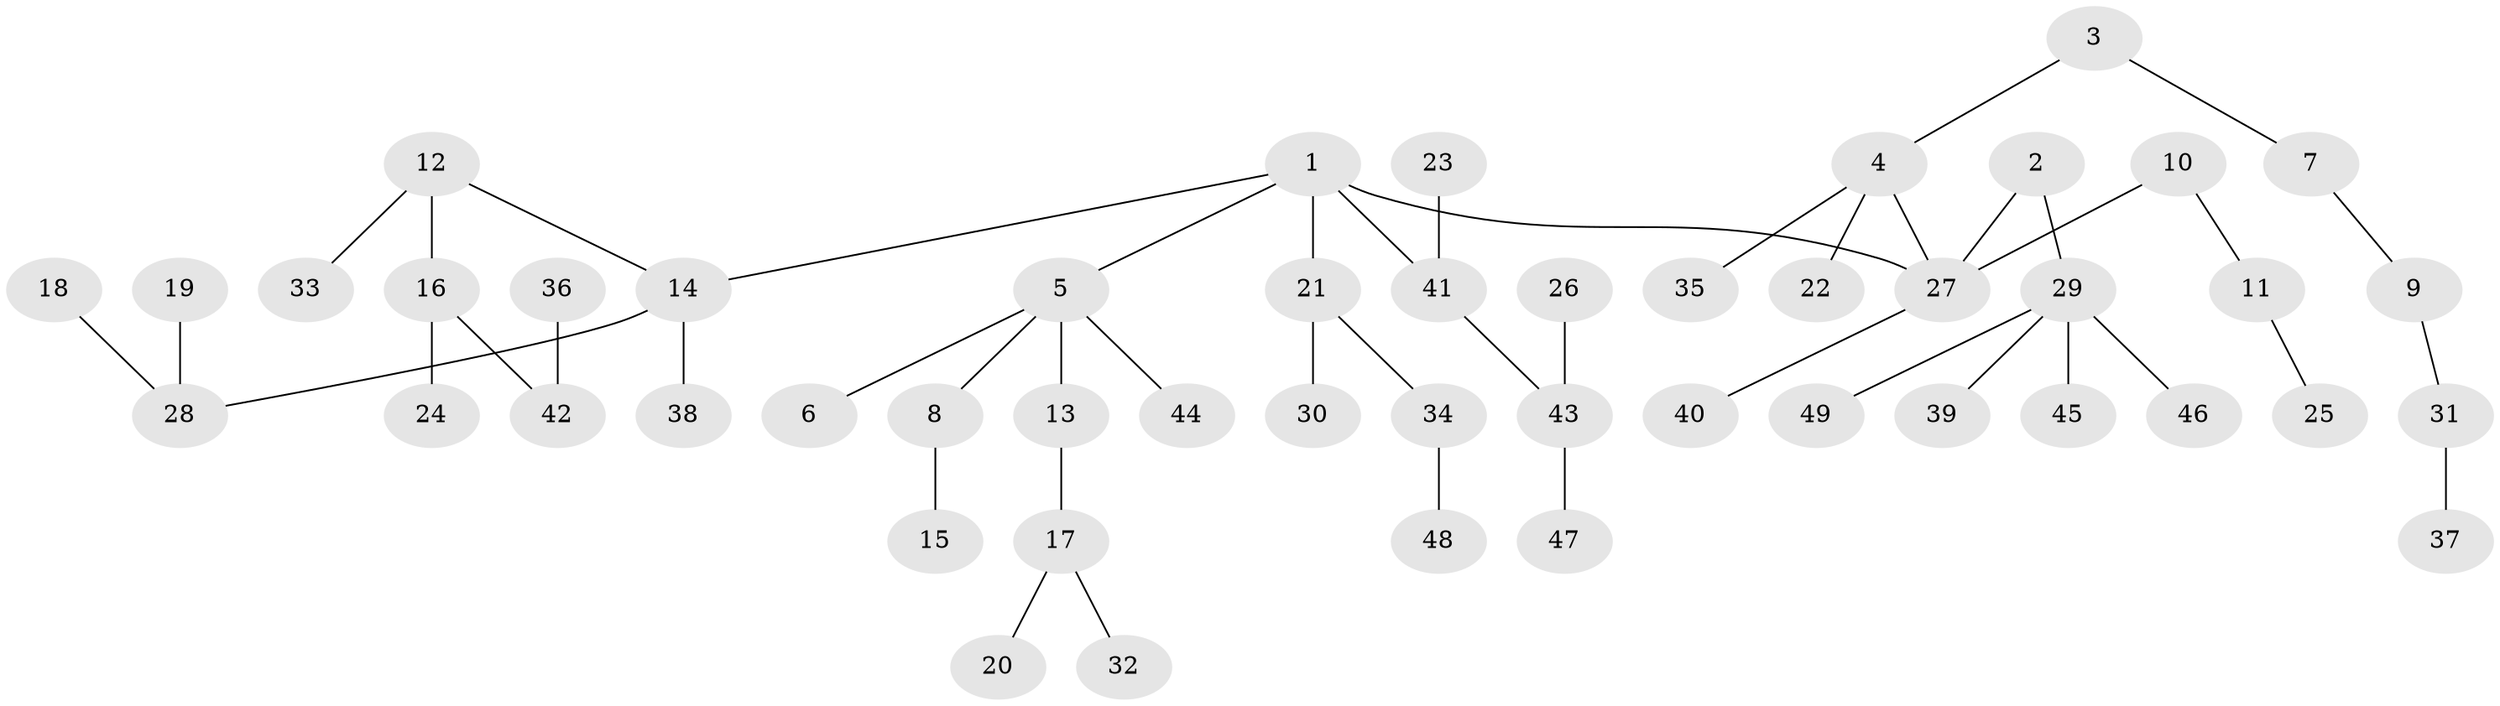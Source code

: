 // original degree distribution, {6: 0.028985507246376812, 5: 0.057971014492753624, 2: 0.3188405797101449, 1: 0.4782608695652174, 4: 0.043478260869565216, 3: 0.07246376811594203}
// Generated by graph-tools (version 1.1) at 2025/37/03/04/25 23:37:26]
// undirected, 49 vertices, 48 edges
graph export_dot {
  node [color=gray90,style=filled];
  1;
  2;
  3;
  4;
  5;
  6;
  7;
  8;
  9;
  10;
  11;
  12;
  13;
  14;
  15;
  16;
  17;
  18;
  19;
  20;
  21;
  22;
  23;
  24;
  25;
  26;
  27;
  28;
  29;
  30;
  31;
  32;
  33;
  34;
  35;
  36;
  37;
  38;
  39;
  40;
  41;
  42;
  43;
  44;
  45;
  46;
  47;
  48;
  49;
  1 -- 5 [weight=1.0];
  1 -- 14 [weight=1.0];
  1 -- 21 [weight=1.0];
  1 -- 27 [weight=1.0];
  1 -- 41 [weight=1.0];
  2 -- 27 [weight=1.0];
  2 -- 29 [weight=1.0];
  3 -- 4 [weight=1.0];
  3 -- 7 [weight=1.0];
  4 -- 22 [weight=1.0];
  4 -- 27 [weight=1.0];
  4 -- 35 [weight=1.0];
  5 -- 6 [weight=1.0];
  5 -- 8 [weight=1.0];
  5 -- 13 [weight=1.0];
  5 -- 44 [weight=1.0];
  7 -- 9 [weight=1.0];
  8 -- 15 [weight=1.0];
  9 -- 31 [weight=1.0];
  10 -- 11 [weight=1.0];
  10 -- 27 [weight=1.0];
  11 -- 25 [weight=1.0];
  12 -- 14 [weight=1.0];
  12 -- 16 [weight=1.0];
  12 -- 33 [weight=1.0];
  13 -- 17 [weight=1.0];
  14 -- 28 [weight=1.0];
  14 -- 38 [weight=1.0];
  16 -- 24 [weight=1.0];
  16 -- 42 [weight=1.0];
  17 -- 20 [weight=1.0];
  17 -- 32 [weight=1.0];
  18 -- 28 [weight=1.0];
  19 -- 28 [weight=1.0];
  21 -- 30 [weight=1.0];
  21 -- 34 [weight=1.0];
  23 -- 41 [weight=1.0];
  26 -- 43 [weight=1.0];
  27 -- 40 [weight=1.0];
  29 -- 39 [weight=1.0];
  29 -- 45 [weight=1.0];
  29 -- 46 [weight=1.0];
  29 -- 49 [weight=1.0];
  31 -- 37 [weight=1.0];
  34 -- 48 [weight=1.0];
  36 -- 42 [weight=1.0];
  41 -- 43 [weight=1.0];
  43 -- 47 [weight=1.0];
}
